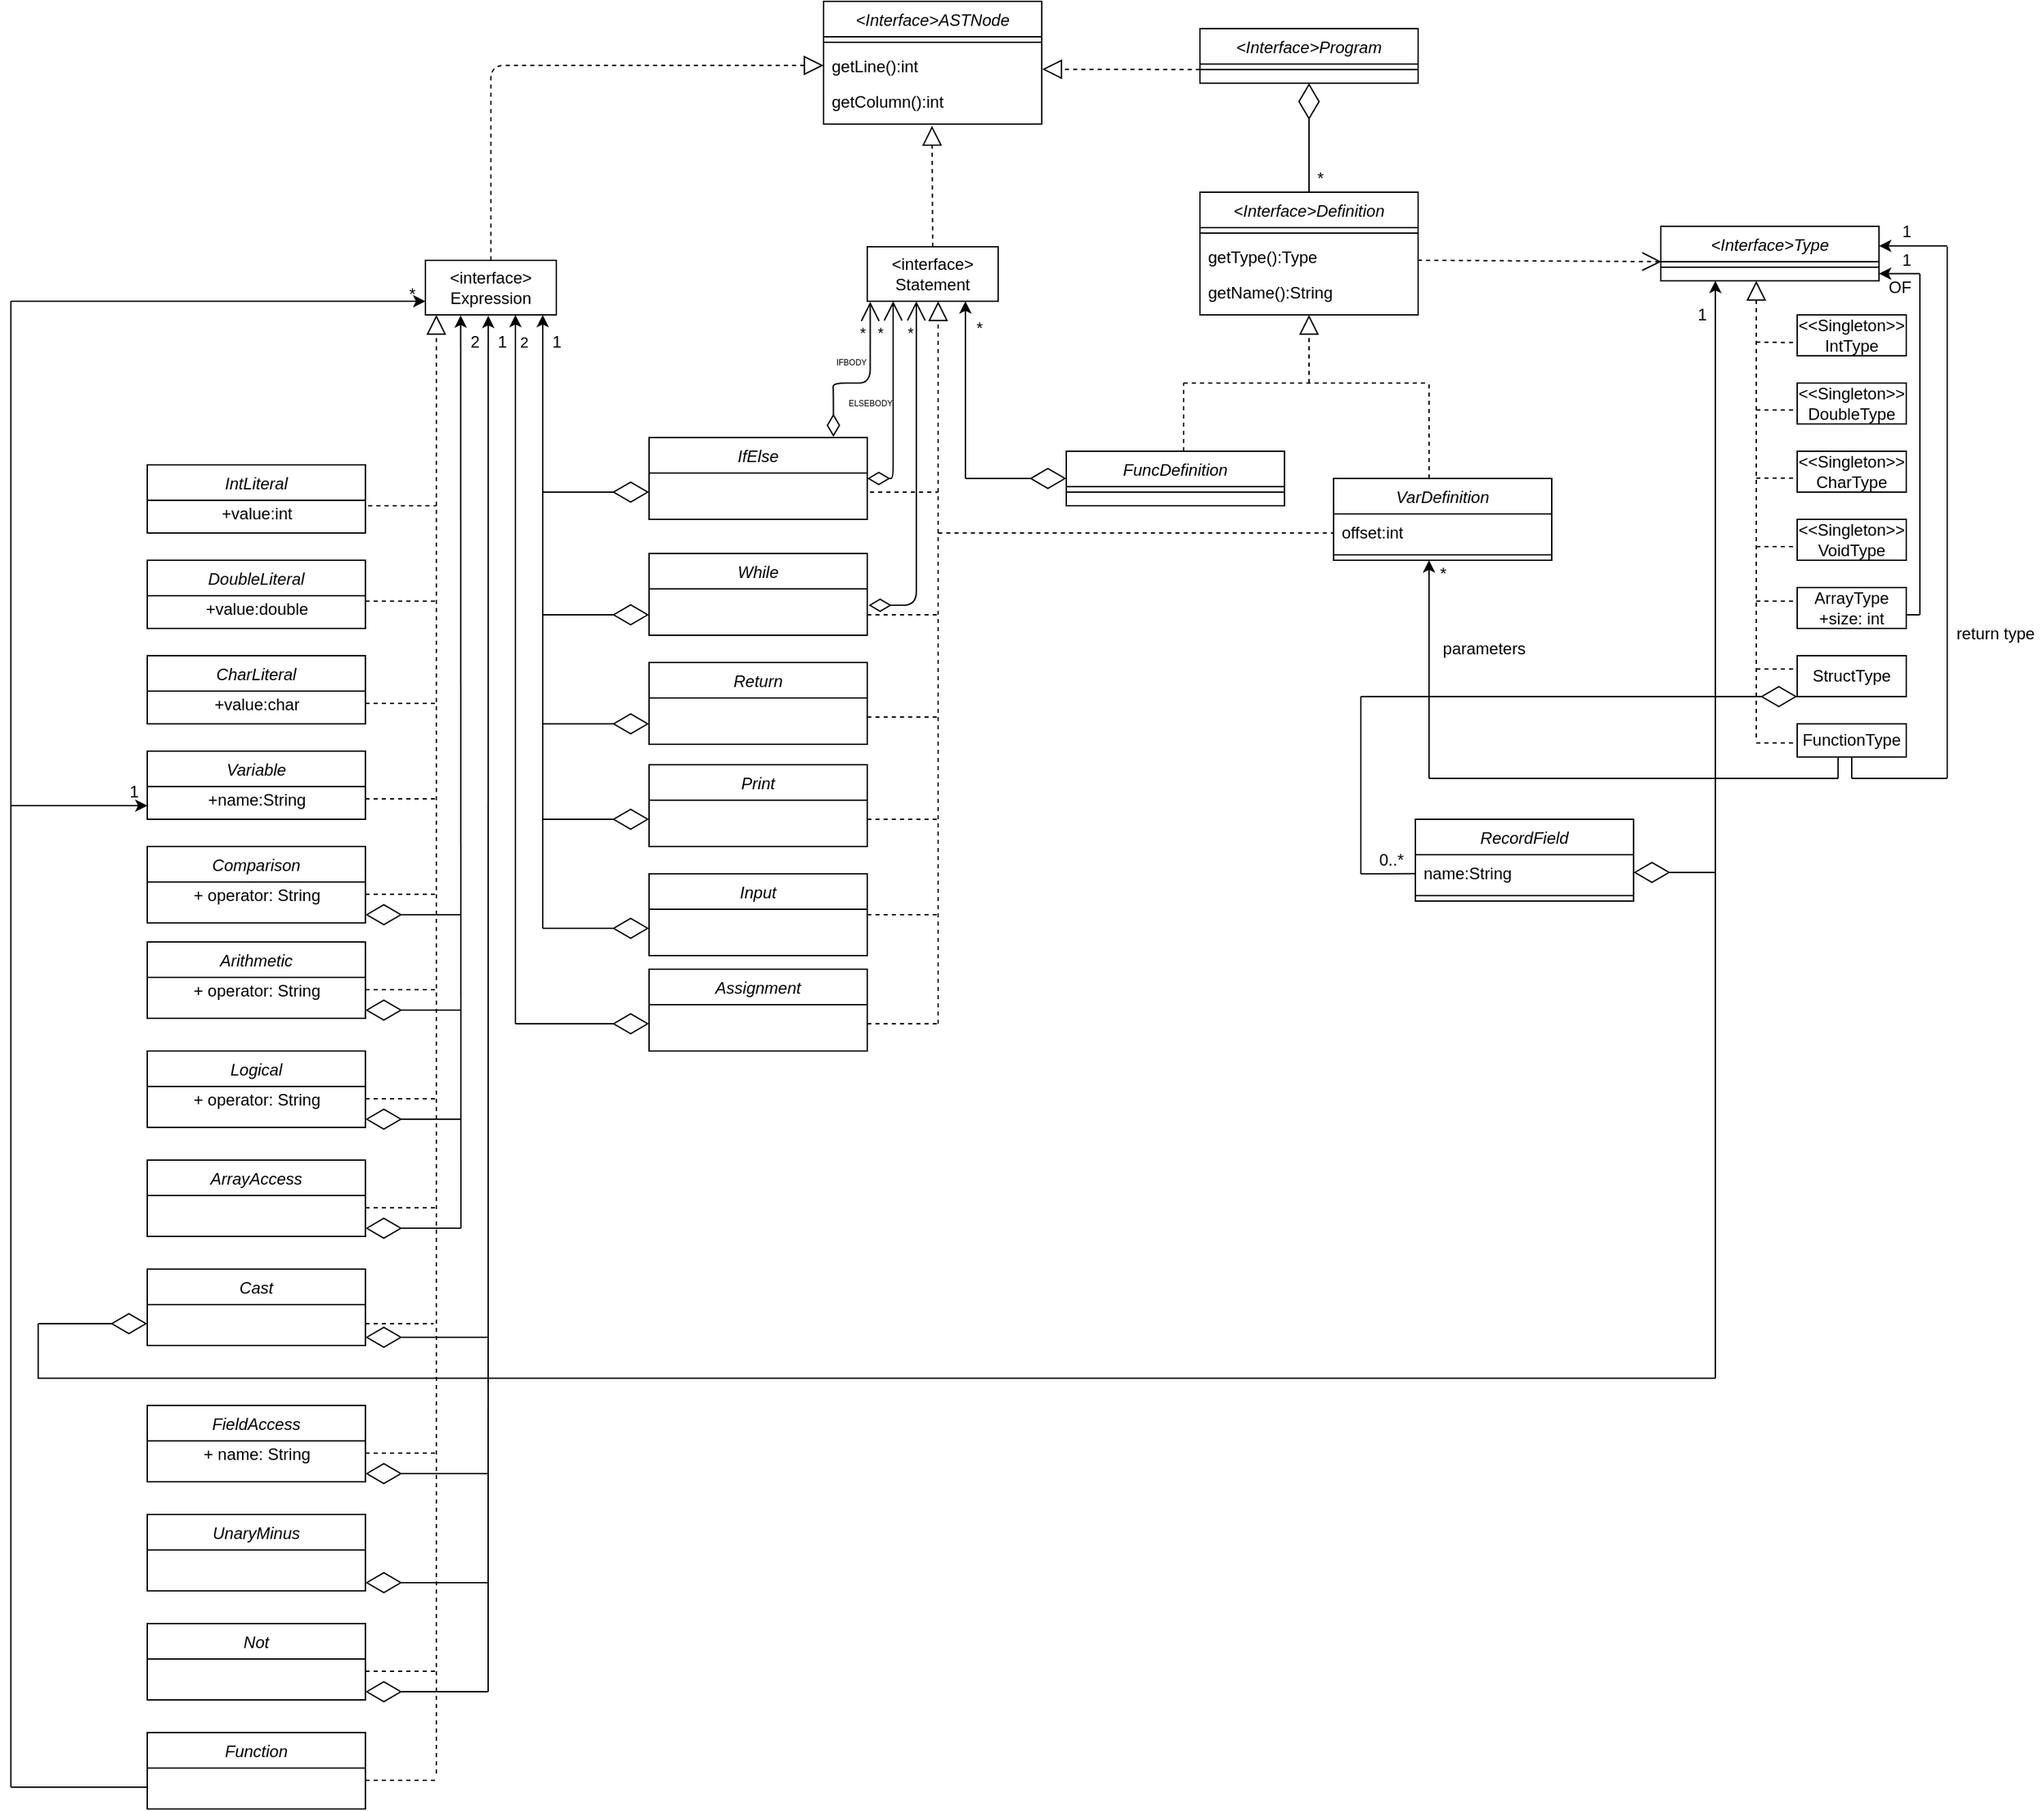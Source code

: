 <mxfile version="14.3.1" type="device"><diagram id="C5RBs43oDa-KdzZeNtuy" name="Page-1"><mxGraphModel dx="1492" dy="318" grid="1" gridSize="10" guides="1" tooltips="1" connect="1" arrows="1" fold="1" page="1" pageScale="1" pageWidth="827" pageHeight="1169" math="0" shadow="0"><root><mxCell id="WIyWlLk6GJQsqaUBKTNV-0"/><mxCell id="WIyWlLk6GJQsqaUBKTNV-1" parent="WIyWlLk6GJQsqaUBKTNV-0"/><mxCell id="QsfcqiE2oOHabmaS_Em0-5" value="" style="endArrow=block;dashed=1;endFill=0;endSize=12;html=1;entryX=1.002;entryY=0.607;entryDx=0;entryDy=0;exitX=0;exitY=0.75;exitDx=0;exitDy=0;entryPerimeter=0;" parent="WIyWlLk6GJQsqaUBKTNV-1" source="QsfcqiE2oOHabmaS_Em0-0" target="zkfFHV4jXpPFQw0GAbJ--1" edge="1"><mxGeometry width="160" relative="1" as="geometry"><mxPoint x="282" y="260" as="sourcePoint"/><mxPoint x="442" y="260" as="targetPoint"/></mxGeometry></mxCell><mxCell id="QsfcqiE2oOHabmaS_Em0-10" value="" style="endArrow=diamondThin;endFill=0;endSize=24;html=1;entryX=0.5;entryY=1;entryDx=0;entryDy=0;exitX=0.5;exitY=0;exitDx=0;exitDy=0;" parent="WIyWlLk6GJQsqaUBKTNV-1" source="QsfcqiE2oOHabmaS_Em0-6" target="QsfcqiE2oOHabmaS_Em0-0" edge="1"><mxGeometry width="160" relative="1" as="geometry"><mxPoint x="382" y="190" as="sourcePoint"/><mxPoint x="542" y="190" as="targetPoint"/></mxGeometry></mxCell><mxCell id="zkfFHV4jXpPFQw0GAbJ--0" value="&lt;Interface&gt;ASTNode" style="swimlane;fontStyle=2;align=center;verticalAlign=top;childLayout=stackLayout;horizontal=1;startSize=26;horizontalStack=0;resizeParent=1;resizeLast=0;collapsible=1;marginBottom=0;rounded=0;shadow=0;strokeWidth=1;" parent="WIyWlLk6GJQsqaUBKTNV-1" vertex="1"><mxGeometry x="196" y="40" width="160" height="90" as="geometry"><mxRectangle x="230" y="140" width="160" height="26" as="alternateBounds"/></mxGeometry></mxCell><mxCell id="zkfFHV4jXpPFQw0GAbJ--4" value="" style="line;html=1;strokeWidth=1;align=left;verticalAlign=middle;spacingTop=-1;spacingLeft=3;spacingRight=3;rotatable=0;labelPosition=right;points=[];portConstraint=eastwest;" parent="zkfFHV4jXpPFQw0GAbJ--0" vertex="1"><mxGeometry y="26" width="160" height="8" as="geometry"/></mxCell><mxCell id="zkfFHV4jXpPFQw0GAbJ--1" value="getLine():int" style="text;align=left;verticalAlign=top;spacingLeft=4;spacingRight=4;overflow=hidden;rotatable=0;points=[[0,0.5],[1,0.5]];portConstraint=eastwest;" parent="zkfFHV4jXpPFQw0GAbJ--0" vertex="1"><mxGeometry y="34" width="160" height="26" as="geometry"/></mxCell><mxCell id="zkfFHV4jXpPFQw0GAbJ--2" value="getColumn():int" style="text;align=left;verticalAlign=top;spacingLeft=4;spacingRight=4;overflow=hidden;rotatable=0;points=[[0,0.5],[1,0.5]];portConstraint=eastwest;rounded=0;shadow=0;html=0;" parent="zkfFHV4jXpPFQw0GAbJ--0" vertex="1"><mxGeometry y="60" width="160" height="26" as="geometry"/></mxCell><mxCell id="QsfcqiE2oOHabmaS_Em0-0" value="&lt;Interface&gt;Program&#10;" style="swimlane;fontStyle=2;align=center;verticalAlign=top;childLayout=stackLayout;horizontal=1;startSize=26;horizontalStack=0;resizeParent=1;resizeLast=0;collapsible=1;marginBottom=0;rounded=0;shadow=0;strokeWidth=1;" parent="WIyWlLk6GJQsqaUBKTNV-1" vertex="1"><mxGeometry x="472" y="60" width="160" height="40" as="geometry"><mxRectangle x="230" y="140" width="160" height="26" as="alternateBounds"/></mxGeometry></mxCell><mxCell id="QsfcqiE2oOHabmaS_Em0-1" value="" style="line;html=1;strokeWidth=1;align=left;verticalAlign=middle;spacingTop=-1;spacingLeft=3;spacingRight=3;rotatable=0;labelPosition=right;points=[];portConstraint=eastwest;" parent="QsfcqiE2oOHabmaS_Em0-0" vertex="1"><mxGeometry y="26" width="160" height="8" as="geometry"/></mxCell><mxCell id="QsfcqiE2oOHabmaS_Em0-6" value="&lt;Interface&gt;Definition&#10;" style="swimlane;fontStyle=2;align=center;verticalAlign=top;childLayout=stackLayout;horizontal=1;startSize=26;horizontalStack=0;resizeParent=1;resizeLast=0;collapsible=1;marginBottom=0;rounded=0;shadow=0;strokeWidth=1;" parent="WIyWlLk6GJQsqaUBKTNV-1" vertex="1"><mxGeometry x="472" y="180" width="160" height="90" as="geometry"><mxRectangle x="230" y="140" width="160" height="26" as="alternateBounds"/></mxGeometry></mxCell><mxCell id="QsfcqiE2oOHabmaS_Em0-7" value="" style="line;html=1;strokeWidth=1;align=left;verticalAlign=middle;spacingTop=-1;spacingLeft=3;spacingRight=3;rotatable=0;labelPosition=right;points=[];portConstraint=eastwest;" parent="QsfcqiE2oOHabmaS_Em0-6" vertex="1"><mxGeometry y="26" width="160" height="8" as="geometry"/></mxCell><mxCell id="QsfcqiE2oOHabmaS_Em0-8" value="getType():Type" style="text;align=left;verticalAlign=top;spacingLeft=4;spacingRight=4;overflow=hidden;rotatable=0;points=[[0,0.5],[1,0.5]];portConstraint=eastwest;" parent="QsfcqiE2oOHabmaS_Em0-6" vertex="1"><mxGeometry y="34" width="160" height="26" as="geometry"/></mxCell><mxCell id="QsfcqiE2oOHabmaS_Em0-9" value="getName():String" style="text;align=left;verticalAlign=top;spacingLeft=4;spacingRight=4;overflow=hidden;rotatable=0;points=[[0,0.5],[1,0.5]];portConstraint=eastwest;rounded=0;shadow=0;html=0;" parent="QsfcqiE2oOHabmaS_Em0-6" vertex="1"><mxGeometry y="60" width="160" height="26" as="geometry"/></mxCell><mxCell id="QsfcqiE2oOHabmaS_Em0-16" value="" style="endArrow=open;endSize=12;dashed=1;html=1;entryX=0.003;entryY=0.649;entryDx=0;entryDy=0;entryPerimeter=0;exitX=0.999;exitY=0.612;exitDx=0;exitDy=0;exitPerimeter=0;" parent="WIyWlLk6GJQsqaUBKTNV-1" source="QsfcqiE2oOHabmaS_Em0-8" target="QsfcqiE2oOHabmaS_Em0-11" edge="1"><mxGeometry x="-0.016" y="40" width="160" relative="1" as="geometry"><mxPoint x="640" y="260" as="sourcePoint"/><mxPoint x="800" y="260" as="targetPoint"/><mxPoint as="offset"/></mxGeometry></mxCell><mxCell id="QsfcqiE2oOHabmaS_Em0-11" value="&lt;Interface&gt;Type" style="swimlane;fontStyle=2;align=center;verticalAlign=top;childLayout=stackLayout;horizontal=1;startSize=26;horizontalStack=0;resizeParent=1;resizeLast=0;collapsible=1;marginBottom=0;rounded=0;shadow=0;strokeWidth=1;" parent="WIyWlLk6GJQsqaUBKTNV-1" vertex="1"><mxGeometry x="810" y="205" width="160" height="40" as="geometry"><mxRectangle x="230" y="140" width="160" height="26" as="alternateBounds"/></mxGeometry></mxCell><mxCell id="QsfcqiE2oOHabmaS_Em0-12" value="" style="line;html=1;strokeWidth=1;align=left;verticalAlign=middle;spacingTop=-1;spacingLeft=3;spacingRight=3;rotatable=0;labelPosition=right;points=[];portConstraint=eastwest;" parent="QsfcqiE2oOHabmaS_Em0-11" vertex="1"><mxGeometry y="26" width="160" height="8" as="geometry"/></mxCell><mxCell id="QsfcqiE2oOHabmaS_Em0-18" value="FuncDefinition&#10;" style="swimlane;fontStyle=2;align=center;verticalAlign=top;childLayout=stackLayout;horizontal=1;startSize=26;horizontalStack=0;resizeParent=1;resizeLast=0;collapsible=1;marginBottom=0;rounded=0;shadow=0;strokeWidth=1;" parent="WIyWlLk6GJQsqaUBKTNV-1" vertex="1"><mxGeometry x="374" y="370" width="160" height="40" as="geometry"><mxRectangle x="230" y="140" width="160" height="26" as="alternateBounds"/></mxGeometry></mxCell><mxCell id="QsfcqiE2oOHabmaS_Em0-19" value="" style="line;html=1;strokeWidth=1;align=left;verticalAlign=middle;spacingTop=-1;spacingLeft=3;spacingRight=3;rotatable=0;labelPosition=right;points=[];portConstraint=eastwest;" parent="QsfcqiE2oOHabmaS_Em0-18" vertex="1"><mxGeometry y="26" width="160" height="8" as="geometry"/></mxCell><mxCell id="QsfcqiE2oOHabmaS_Em0-20" value="VarDefinition&#10;" style="swimlane;fontStyle=2;align=center;verticalAlign=top;childLayout=stackLayout;horizontal=1;startSize=26;horizontalStack=0;resizeParent=1;resizeLast=0;collapsible=1;marginBottom=0;rounded=0;shadow=0;strokeWidth=1;" parent="WIyWlLk6GJQsqaUBKTNV-1" vertex="1"><mxGeometry x="570" y="390" width="160" height="60" as="geometry"><mxRectangle x="230" y="140" width="160" height="26" as="alternateBounds"/></mxGeometry></mxCell><mxCell id="QsfcqiE2oOHabmaS_Em0-23" value="offset:int" style="text;align=left;verticalAlign=top;spacingLeft=4;spacingRight=4;overflow=hidden;rotatable=0;points=[[0,0.5],[1,0.5]];portConstraint=eastwest;" parent="QsfcqiE2oOHabmaS_Em0-20" vertex="1"><mxGeometry y="26" width="160" height="26" as="geometry"/></mxCell><mxCell id="QsfcqiE2oOHabmaS_Em0-21" value="" style="line;html=1;strokeWidth=1;align=left;verticalAlign=middle;spacingTop=-1;spacingLeft=3;spacingRight=3;rotatable=0;labelPosition=right;points=[];portConstraint=eastwest;" parent="QsfcqiE2oOHabmaS_Em0-20" vertex="1"><mxGeometry y="52" width="160" height="8" as="geometry"/></mxCell><mxCell id="QsfcqiE2oOHabmaS_Em0-24" value="" style="endArrow=none;dashed=1;html=1;" parent="WIyWlLk6GJQsqaUBKTNV-1" edge="1"><mxGeometry width="50" height="50" relative="1" as="geometry"><mxPoint x="460" y="320" as="sourcePoint"/><mxPoint x="640" y="320" as="targetPoint"/></mxGeometry></mxCell><mxCell id="QsfcqiE2oOHabmaS_Em0-26" value="" style="endArrow=none;dashed=1;html=1;" parent="WIyWlLk6GJQsqaUBKTNV-1" edge="1"><mxGeometry width="50" height="50" relative="1" as="geometry"><mxPoint x="460" y="370" as="sourcePoint"/><mxPoint x="460" y="320" as="targetPoint"/></mxGeometry></mxCell><mxCell id="QsfcqiE2oOHabmaS_Em0-27" value="" style="endArrow=none;dashed=1;html=1;exitX=0.438;exitY=0;exitDx=0;exitDy=0;exitPerimeter=0;" parent="WIyWlLk6GJQsqaUBKTNV-1" source="QsfcqiE2oOHabmaS_Em0-20" edge="1"><mxGeometry width="50" height="50" relative="1" as="geometry"><mxPoint x="640.0" y="370" as="sourcePoint"/><mxPoint x="640.0" y="320" as="targetPoint"/></mxGeometry></mxCell><mxCell id="QsfcqiE2oOHabmaS_Em0-28" value="" style="endArrow=block;dashed=1;endFill=0;endSize=12;html=1;entryX=0.5;entryY=1;entryDx=0;entryDy=0;" parent="WIyWlLk6GJQsqaUBKTNV-1" target="QsfcqiE2oOHabmaS_Em0-6" edge="1"><mxGeometry width="160" relative="1" as="geometry"><mxPoint x="552" y="320" as="sourcePoint"/><mxPoint x="690" y="310" as="targetPoint"/></mxGeometry></mxCell><mxCell id="upGovMb4PcSoKCXO7WBI-0" value="*&lt;br&gt;" style="text;html=1;align=center;verticalAlign=middle;resizable=0;points=[];autosize=1;" parent="WIyWlLk6GJQsqaUBKTNV-1" vertex="1"><mxGeometry x="550" y="160" width="20" height="20" as="geometry"/></mxCell><mxCell id="upGovMb4PcSoKCXO7WBI-1" value="&amp;lt;&amp;lt;Singleton&amp;gt;&amp;gt;&lt;br&gt;DoubleType" style="rounded=0;whiteSpace=wrap;html=1;" parent="WIyWlLk6GJQsqaUBKTNV-1" vertex="1"><mxGeometry x="910" y="320" width="80" height="30" as="geometry"/></mxCell><mxCell id="upGovMb4PcSoKCXO7WBI-2" value="&amp;lt;&amp;lt;Singleton&amp;gt;&amp;gt;&lt;br&gt;IntType" style="rounded=0;whiteSpace=wrap;html=1;" parent="WIyWlLk6GJQsqaUBKTNV-1" vertex="1"><mxGeometry x="910" y="270" width="80" height="30" as="geometry"/></mxCell><mxCell id="upGovMb4PcSoKCXO7WBI-3" value="&amp;lt;&amp;lt;Singleton&amp;gt;&amp;gt;&lt;br&gt;CharType" style="rounded=0;whiteSpace=wrap;html=1;" parent="WIyWlLk6GJQsqaUBKTNV-1" vertex="1"><mxGeometry x="910" y="370" width="80" height="30" as="geometry"/></mxCell><mxCell id="upGovMb4PcSoKCXO7WBI-4" value="&amp;lt;&amp;lt;Singleton&amp;gt;&amp;gt;&lt;br&gt;VoidType" style="rounded=0;whiteSpace=wrap;html=1;" parent="WIyWlLk6GJQsqaUBKTNV-1" vertex="1"><mxGeometry x="910" y="420" width="80" height="30" as="geometry"/></mxCell><mxCell id="upGovMb4PcSoKCXO7WBI-5" value="ArrayType&lt;br&gt;+size: int" style="rounded=0;whiteSpace=wrap;html=1;" parent="WIyWlLk6GJQsqaUBKTNV-1" vertex="1"><mxGeometry x="910" y="470" width="80" height="30" as="geometry"/></mxCell><mxCell id="upGovMb4PcSoKCXO7WBI-6" value="" style="endArrow=block;dashed=1;endFill=0;endSize=12;html=1;" parent="WIyWlLk6GJQsqaUBKTNV-1" edge="1"><mxGeometry width="160" relative="1" as="geometry"><mxPoint x="880" y="580" as="sourcePoint"/><mxPoint x="880" y="245" as="targetPoint"/></mxGeometry></mxCell><mxCell id="upGovMb4PcSoKCXO7WBI-7" value="" style="endArrow=none;dashed=1;html=1;entryX=-0.004;entryY=0.678;entryDx=0;entryDy=0;entryPerimeter=0;" parent="WIyWlLk6GJQsqaUBKTNV-1" target="upGovMb4PcSoKCXO7WBI-2" edge="1"><mxGeometry width="50" height="50" relative="1" as="geometry"><mxPoint x="880" y="290" as="sourcePoint"/><mxPoint x="810" y="315" as="targetPoint"/></mxGeometry></mxCell><mxCell id="upGovMb4PcSoKCXO7WBI-8" value="" style="endArrow=none;dashed=1;html=1;entryX=0;entryY=0.5;entryDx=0;entryDy=0;" parent="WIyWlLk6GJQsqaUBKTNV-1" edge="1"><mxGeometry width="50" height="50" relative="1" as="geometry"><mxPoint x="880" y="339.71" as="sourcePoint"/><mxPoint x="910" y="339.71" as="targetPoint"/></mxGeometry></mxCell><mxCell id="upGovMb4PcSoKCXO7WBI-9" value="" style="endArrow=none;dashed=1;html=1;entryX=0;entryY=0.5;entryDx=0;entryDy=0;" parent="WIyWlLk6GJQsqaUBKTNV-1" edge="1"><mxGeometry width="50" height="50" relative="1" as="geometry"><mxPoint x="880" y="389.71" as="sourcePoint"/><mxPoint x="910" y="389.71" as="targetPoint"/></mxGeometry></mxCell><mxCell id="upGovMb4PcSoKCXO7WBI-10" value="" style="endArrow=none;dashed=1;html=1;entryX=0;entryY=0.667;entryDx=0;entryDy=0;entryPerimeter=0;" parent="WIyWlLk6GJQsqaUBKTNV-1" target="upGovMb4PcSoKCXO7WBI-4" edge="1"><mxGeometry width="50" height="50" relative="1" as="geometry"><mxPoint x="880" y="440" as="sourcePoint"/><mxPoint x="910" y="429.71" as="targetPoint"/></mxGeometry></mxCell><mxCell id="upGovMb4PcSoKCXO7WBI-11" value="" style="endArrow=none;dashed=1;html=1;entryX=0;entryY=0.5;entryDx=0;entryDy=0;" parent="WIyWlLk6GJQsqaUBKTNV-1" edge="1"><mxGeometry width="50" height="50" relative="1" as="geometry"><mxPoint x="880" y="480.0" as="sourcePoint"/><mxPoint x="910" y="480.0" as="targetPoint"/></mxGeometry></mxCell><mxCell id="upGovMb4PcSoKCXO7WBI-12" value="StructType" style="rounded=0;whiteSpace=wrap;html=1;" parent="WIyWlLk6GJQsqaUBKTNV-1" vertex="1"><mxGeometry x="910" y="520" width="80" height="30" as="geometry"/></mxCell><mxCell id="upGovMb4PcSoKCXO7WBI-13" value="" style="endArrow=none;dashed=1;html=1;entryX=0;entryY=0.5;entryDx=0;entryDy=0;" parent="WIyWlLk6GJQsqaUBKTNV-1" edge="1"><mxGeometry width="50" height="50" relative="1" as="geometry"><mxPoint x="880" y="529.71" as="sourcePoint"/><mxPoint x="910" y="529.71" as="targetPoint"/></mxGeometry></mxCell><mxCell id="upGovMb4PcSoKCXO7WBI-15" value="FunctionType" style="rounded=0;whiteSpace=wrap;html=1;" parent="WIyWlLk6GJQsqaUBKTNV-1" vertex="1"><mxGeometry x="910" y="570" width="80" height="24.31" as="geometry"/></mxCell><mxCell id="upGovMb4PcSoKCXO7WBI-16" value="" style="endArrow=none;dashed=1;html=1;entryX=0;entryY=0.5;entryDx=0;entryDy=0;" parent="WIyWlLk6GJQsqaUBKTNV-1" edge="1"><mxGeometry width="50" height="50" relative="1" as="geometry"><mxPoint x="880" y="584.02" as="sourcePoint"/><mxPoint x="910" y="584.02" as="targetPoint"/></mxGeometry></mxCell><mxCell id="upGovMb4PcSoKCXO7WBI-17" value="" style="endArrow=classic;html=1;" parent="WIyWlLk6GJQsqaUBKTNV-1" edge="1"><mxGeometry width="50" height="50" relative="1" as="geometry"><mxPoint x="640" y="610" as="sourcePoint"/><mxPoint x="640" y="450" as="targetPoint"/></mxGeometry></mxCell><mxCell id="upGovMb4PcSoKCXO7WBI-19" value="" style="endArrow=none;html=1;" parent="WIyWlLk6GJQsqaUBKTNV-1" edge="1"><mxGeometry width="50" height="50" relative="1" as="geometry"><mxPoint x="640" y="610" as="sourcePoint"/><mxPoint x="940" y="610" as="targetPoint"/></mxGeometry></mxCell><mxCell id="upGovMb4PcSoKCXO7WBI-20" value="" style="endArrow=none;html=1;" parent="WIyWlLk6GJQsqaUBKTNV-1" edge="1"><mxGeometry width="50" height="50" relative="1" as="geometry"><mxPoint x="940" y="610" as="sourcePoint"/><mxPoint x="940" y="594.31" as="targetPoint"/></mxGeometry></mxCell><mxCell id="upGovMb4PcSoKCXO7WBI-21" value="parameters" style="text;html=1;align=center;verticalAlign=middle;resizable=0;points=[];autosize=1;" parent="WIyWlLk6GJQsqaUBKTNV-1" vertex="1"><mxGeometry x="640" y="505" width="80" height="20" as="geometry"/></mxCell><mxCell id="upGovMb4PcSoKCXO7WBI-22" value="" style="endArrow=classic;html=1;" parent="WIyWlLk6GJQsqaUBKTNV-1" edge="1"><mxGeometry width="50" height="50" relative="1" as="geometry"><mxPoint x="1020" y="219.43" as="sourcePoint"/><mxPoint x="970" y="219.43" as="targetPoint"/></mxGeometry></mxCell><mxCell id="upGovMb4PcSoKCXO7WBI-23" value="" style="endArrow=none;html=1;" parent="WIyWlLk6GJQsqaUBKTNV-1" edge="1"><mxGeometry width="50" height="50" relative="1" as="geometry"><mxPoint x="1020" y="610" as="sourcePoint"/><mxPoint x="1020" y="220" as="targetPoint"/></mxGeometry></mxCell><mxCell id="upGovMb4PcSoKCXO7WBI-24" value="" style="endArrow=none;html=1;" parent="WIyWlLk6GJQsqaUBKTNV-1" edge="1"><mxGeometry width="50" height="50" relative="1" as="geometry"><mxPoint x="950" y="610" as="sourcePoint"/><mxPoint x="1020" y="610" as="targetPoint"/></mxGeometry></mxCell><mxCell id="upGovMb4PcSoKCXO7WBI-25" value="" style="endArrow=none;html=1;" parent="WIyWlLk6GJQsqaUBKTNV-1" edge="1"><mxGeometry width="50" height="50" relative="1" as="geometry"><mxPoint x="950" y="610" as="sourcePoint"/><mxPoint x="950" y="594.31" as="targetPoint"/></mxGeometry></mxCell><mxCell id="upGovMb4PcSoKCXO7WBI-26" value="return type" style="text;html=1;align=center;verticalAlign=middle;resizable=0;points=[];autosize=1;" parent="WIyWlLk6GJQsqaUBKTNV-1" vertex="1"><mxGeometry x="1020" y="494.31" width="70" height="20" as="geometry"/></mxCell><mxCell id="upGovMb4PcSoKCXO7WBI-27" value="*" style="text;html=1;align=center;verticalAlign=middle;resizable=0;points=[];autosize=1;" parent="WIyWlLk6GJQsqaUBKTNV-1" vertex="1"><mxGeometry x="640" y="450" width="20" height="20" as="geometry"/></mxCell><mxCell id="upGovMb4PcSoKCXO7WBI-28" value="1" style="text;html=1;align=center;verticalAlign=middle;resizable=0;points=[];autosize=1;" parent="WIyWlLk6GJQsqaUBKTNV-1" vertex="1"><mxGeometry x="980" y="199.43" width="20" height="20" as="geometry"/></mxCell><mxCell id="upGovMb4PcSoKCXO7WBI-29" value="&amp;lt;interface&amp;gt;&lt;br&gt;Statement" style="rounded=0;whiteSpace=wrap;html=1;" parent="WIyWlLk6GJQsqaUBKTNV-1" vertex="1"><mxGeometry x="228" y="220" width="96" height="40" as="geometry"/></mxCell><mxCell id="upGovMb4PcSoKCXO7WBI-30" value="" style="endArrow=block;dashed=1;endFill=0;endSize=12;html=1;entryX=0.497;entryY=1.204;entryDx=0;entryDy=0;exitX=0.5;exitY=0;exitDx=0;exitDy=0;entryPerimeter=0;" parent="WIyWlLk6GJQsqaUBKTNV-1" source="upGovMb4PcSoKCXO7WBI-29" target="zkfFHV4jXpPFQw0GAbJ--2" edge="1"><mxGeometry width="160" relative="1" as="geometry"><mxPoint x="482" y="100" as="sourcePoint"/><mxPoint x="366.32" y="99.782" as="targetPoint"/></mxGeometry></mxCell><mxCell id="upGovMb4PcSoKCXO7WBI-31" value="" style="endArrow=diamondThin;endFill=0;endSize=24;html=1;entryX=0;entryY=0.5;entryDx=0;entryDy=0;" parent="WIyWlLk6GJQsqaUBKTNV-1" target="QsfcqiE2oOHabmaS_Em0-18" edge="1"><mxGeometry width="160" relative="1" as="geometry"><mxPoint x="300" y="390" as="sourcePoint"/><mxPoint x="562" y="110" as="targetPoint"/></mxGeometry></mxCell><mxCell id="upGovMb4PcSoKCXO7WBI-33" value="" style="endArrow=none;html=1;" parent="WIyWlLk6GJQsqaUBKTNV-1" edge="1"><mxGeometry width="50" height="50" relative="1" as="geometry"><mxPoint x="300" y="260" as="sourcePoint"/><mxPoint x="300" y="390" as="targetPoint"/></mxGeometry></mxCell><mxCell id="upGovMb4PcSoKCXO7WBI-34" value="" style="endArrow=block;dashed=1;endFill=0;endSize=12;html=1;entryX=0.5;entryY=1;entryDx=0;entryDy=0;" parent="WIyWlLk6GJQsqaUBKTNV-1" edge="1"><mxGeometry width="160" relative="1" as="geometry"><mxPoint x="280" y="790" as="sourcePoint"/><mxPoint x="280" y="260" as="targetPoint"/></mxGeometry></mxCell><mxCell id="upGovMb4PcSoKCXO7WBI-41" value="IfElse" style="swimlane;fontStyle=2;align=center;verticalAlign=top;childLayout=stackLayout;horizontal=1;startSize=26;horizontalStack=0;resizeParent=1;resizeLast=0;collapsible=1;marginBottom=0;rounded=0;shadow=0;strokeWidth=1;" parent="WIyWlLk6GJQsqaUBKTNV-1" vertex="1"><mxGeometry x="68" y="360" width="160" height="60" as="geometry"><mxRectangle x="230" y="140" width="160" height="26" as="alternateBounds"/></mxGeometry></mxCell><mxCell id="upGovMb4PcSoKCXO7WBI-46" value="While" style="swimlane;fontStyle=2;align=center;verticalAlign=top;childLayout=stackLayout;horizontal=1;startSize=26;horizontalStack=0;resizeParent=1;resizeLast=0;collapsible=1;marginBottom=0;rounded=0;shadow=0;strokeWidth=1;" parent="WIyWlLk6GJQsqaUBKTNV-1" vertex="1"><mxGeometry x="68" y="445" width="160" height="60" as="geometry"><mxRectangle x="230" y="140" width="160" height="26" as="alternateBounds"/></mxGeometry></mxCell><mxCell id="upGovMb4PcSoKCXO7WBI-50" value="" style="endArrow=none;dashed=1;html=1;" parent="WIyWlLk6GJQsqaUBKTNV-1" edge="1"><mxGeometry width="50" height="50" relative="1" as="geometry"><mxPoint x="230" y="400.0" as="sourcePoint"/><mxPoint x="280" y="400" as="targetPoint"/></mxGeometry></mxCell><mxCell id="upGovMb4PcSoKCXO7WBI-51" value="" style="endArrow=none;dashed=1;html=1;" parent="WIyWlLk6GJQsqaUBKTNV-1" edge="1"><mxGeometry width="50" height="50" relative="1" as="geometry"><mxPoint x="228" y="490" as="sourcePoint"/><mxPoint x="280" y="490" as="targetPoint"/></mxGeometry></mxCell><mxCell id="upGovMb4PcSoKCXO7WBI-52" value="Return" style="swimlane;fontStyle=2;align=center;verticalAlign=top;childLayout=stackLayout;horizontal=1;startSize=26;horizontalStack=0;resizeParent=1;resizeLast=0;collapsible=1;marginBottom=0;rounded=0;shadow=0;strokeWidth=1;" parent="WIyWlLk6GJQsqaUBKTNV-1" vertex="1"><mxGeometry x="68" y="525" width="160" height="60" as="geometry"><mxRectangle x="230" y="140" width="160" height="26" as="alternateBounds"/></mxGeometry></mxCell><mxCell id="upGovMb4PcSoKCXO7WBI-55" value="" style="endArrow=none;dashed=1;html=1;" parent="WIyWlLk6GJQsqaUBKTNV-1" edge="1"><mxGeometry width="50" height="50" relative="1" as="geometry"><mxPoint x="228" y="565" as="sourcePoint"/><mxPoint x="280" y="565" as="targetPoint"/></mxGeometry></mxCell><mxCell id="upGovMb4PcSoKCXO7WBI-57" value="Print" style="swimlane;fontStyle=2;align=center;verticalAlign=top;childLayout=stackLayout;horizontal=1;startSize=26;horizontalStack=0;resizeParent=1;resizeLast=0;collapsible=1;marginBottom=0;rounded=0;shadow=0;strokeWidth=1;" parent="WIyWlLk6GJQsqaUBKTNV-1" vertex="1"><mxGeometry x="68" y="600" width="160" height="60" as="geometry"><mxRectangle x="230" y="140" width="160" height="26" as="alternateBounds"/></mxGeometry></mxCell><mxCell id="upGovMb4PcSoKCXO7WBI-58" value="" style="endArrow=none;dashed=1;html=1;" parent="WIyWlLk6GJQsqaUBKTNV-1" edge="1"><mxGeometry width="50" height="50" relative="1" as="geometry"><mxPoint x="228" y="640" as="sourcePoint"/><mxPoint x="280" y="640" as="targetPoint"/></mxGeometry></mxCell><mxCell id="upGovMb4PcSoKCXO7WBI-59" value="Assignment" style="swimlane;fontStyle=2;align=center;verticalAlign=top;childLayout=stackLayout;horizontal=1;startSize=26;horizontalStack=0;resizeParent=1;resizeLast=0;collapsible=1;marginBottom=0;rounded=0;shadow=0;strokeWidth=1;" parent="WIyWlLk6GJQsqaUBKTNV-1" vertex="1"><mxGeometry x="68" y="750" width="160" height="60" as="geometry"><mxRectangle x="230" y="140" width="160" height="26" as="alternateBounds"/></mxGeometry></mxCell><mxCell id="upGovMb4PcSoKCXO7WBI-60" value="" style="endArrow=none;dashed=1;html=1;" parent="WIyWlLk6GJQsqaUBKTNV-1" edge="1"><mxGeometry width="50" height="50" relative="1" as="geometry"><mxPoint x="228" y="710" as="sourcePoint"/><mxPoint x="280" y="710" as="targetPoint"/></mxGeometry></mxCell><mxCell id="upGovMb4PcSoKCXO7WBI-63" value="" style="endArrow=open;html=1;endSize=12;startArrow=diamondThin;startSize=14;startFill=0;edgeStyle=orthogonalEdgeStyle;exitX=0.845;exitY=-0.009;exitDx=0;exitDy=0;entryX=0.023;entryY=1.009;entryDx=0;entryDy=0;entryPerimeter=0;exitPerimeter=0;" parent="WIyWlLk6GJQsqaUBKTNV-1" source="upGovMb4PcSoKCXO7WBI-41" target="upGovMb4PcSoKCXO7WBI-29" edge="1"><mxGeometry relative="1" as="geometry"><mxPoint x="230" y="330" as="sourcePoint"/><mxPoint x="230" y="262" as="targetPoint"/><Array as="points"><mxPoint x="203" y="330"/><mxPoint x="203" y="320"/><mxPoint x="230" y="320"/></Array></mxGeometry></mxCell><mxCell id="upGovMb4PcSoKCXO7WBI-65" value="*" style="edgeLabel;resizable=0;html=1;align=right;verticalAlign=top;" parent="upGovMb4PcSoKCXO7WBI-63" connectable="0" vertex="1"><mxGeometry x="1" relative="1" as="geometry"><mxPoint x="-2.21" y="9.71" as="offset"/></mxGeometry></mxCell><mxCell id="upGovMb4PcSoKCXO7WBI-66" value="" style="endArrow=open;html=1;endSize=12;startArrow=diamondThin;startSize=14;startFill=0;edgeStyle=orthogonalEdgeStyle;exitX=1;exitY=0.5;exitDx=0;exitDy=0;" parent="WIyWlLk6GJQsqaUBKTNV-1" source="upGovMb4PcSoKCXO7WBI-41" target="upGovMb4PcSoKCXO7WBI-29" edge="1"><mxGeometry relative="1" as="geometry"><mxPoint x="170" y="340" as="sourcePoint"/><mxPoint x="247" y="261" as="targetPoint"/><Array as="points"><mxPoint x="247" y="390"/></Array></mxGeometry></mxCell><mxCell id="upGovMb4PcSoKCXO7WBI-70" value="" style="endArrow=open;html=1;endSize=12;startArrow=diamondThin;startSize=14;startFill=0;edgeStyle=orthogonalEdgeStyle;exitX=1.006;exitY=0.85;exitDx=0;exitDy=0;exitPerimeter=0;" parent="WIyWlLk6GJQsqaUBKTNV-1" edge="1"><mxGeometry relative="1" as="geometry"><mxPoint x="228.96" y="483" as="sourcePoint"/><mxPoint x="264" y="260" as="targetPoint"/><Array as="points"><mxPoint x="264" y="483"/></Array></mxGeometry></mxCell><mxCell id="upGovMb4PcSoKCXO7WBI-72" value="*" style="edgeLabel;resizable=0;html=1;align=right;verticalAlign=top;" parent="upGovMb4PcSoKCXO7WBI-70" connectable="0" vertex="1"><mxGeometry x="1" relative="1" as="geometry"><mxPoint x="-2" y="10.1" as="offset"/></mxGeometry></mxCell><mxCell id="upGovMb4PcSoKCXO7WBI-73" value="Input" style="swimlane;fontStyle=2;align=center;verticalAlign=top;childLayout=stackLayout;horizontal=1;startSize=26;horizontalStack=0;resizeParent=1;resizeLast=0;collapsible=1;marginBottom=0;rounded=0;shadow=0;strokeWidth=1;" parent="WIyWlLk6GJQsqaUBKTNV-1" vertex="1"><mxGeometry x="68" y="680" width="160" height="60" as="geometry"><mxRectangle x="230" y="140" width="160" height="26" as="alternateBounds"/></mxGeometry></mxCell><mxCell id="upGovMb4PcSoKCXO7WBI-74" value="" style="endArrow=none;dashed=1;html=1;" parent="WIyWlLk6GJQsqaUBKTNV-1" edge="1"><mxGeometry width="50" height="50" relative="1" as="geometry"><mxPoint x="228" y="790" as="sourcePoint"/><mxPoint x="280" y="790" as="targetPoint"/></mxGeometry></mxCell><mxCell id="upGovMb4PcSoKCXO7WBI-75" value="&amp;lt;interface&amp;gt;&lt;br&gt;Expression" style="rounded=0;whiteSpace=wrap;html=1;" parent="WIyWlLk6GJQsqaUBKTNV-1" vertex="1"><mxGeometry x="-96" y="230" width="96" height="40" as="geometry"/></mxCell><mxCell id="upGovMb4PcSoKCXO7WBI-79" value="" style="endArrow=block;dashed=1;endFill=0;endSize=12;html=1;entryX=0.5;entryY=1;entryDx=0;entryDy=0;" parent="WIyWlLk6GJQsqaUBKTNV-1" edge="1"><mxGeometry width="160" relative="1" as="geometry"><mxPoint x="-88" y="1340" as="sourcePoint"/><mxPoint x="-88" y="270" as="targetPoint"/></mxGeometry></mxCell><mxCell id="upGovMb4PcSoKCXO7WBI-80" value="" style="endArrow=none;dashed=1;html=1;" parent="WIyWlLk6GJQsqaUBKTNV-1" edge="1"><mxGeometry width="50" height="50" relative="1" as="geometry"><mxPoint x="-138" y="410" as="sourcePoint"/><mxPoint x="-88" y="410" as="targetPoint"/></mxGeometry></mxCell><mxCell id="upGovMb4PcSoKCXO7WBI-81" value="" style="endArrow=none;dashed=1;html=1;" parent="WIyWlLk6GJQsqaUBKTNV-1" edge="1"><mxGeometry width="50" height="50" relative="1" as="geometry"><mxPoint x="-140" y="480" as="sourcePoint"/><mxPoint x="-88" y="480" as="targetPoint"/></mxGeometry></mxCell><mxCell id="upGovMb4PcSoKCXO7WBI-82" value="" style="endArrow=none;dashed=1;html=1;" parent="WIyWlLk6GJQsqaUBKTNV-1" edge="1"><mxGeometry width="50" height="50" relative="1" as="geometry"><mxPoint x="-140" y="555" as="sourcePoint"/><mxPoint x="-88" y="555" as="targetPoint"/></mxGeometry></mxCell><mxCell id="upGovMb4PcSoKCXO7WBI-85" value="" style="endArrow=diamondThin;endFill=0;endSize=24;html=1;entryX=0;entryY=0.5;entryDx=0;entryDy=0;" parent="WIyWlLk6GJQsqaUBKTNV-1" edge="1"><mxGeometry width="160" relative="1" as="geometry"><mxPoint x="-10" y="400" as="sourcePoint"/><mxPoint x="68" y="400" as="targetPoint"/></mxGeometry></mxCell><mxCell id="upGovMb4PcSoKCXO7WBI-86" value="" style="endArrow=diamondThin;endFill=0;endSize=24;html=1;entryX=0;entryY=0.5;entryDx=0;entryDy=0;" parent="WIyWlLk6GJQsqaUBKTNV-1" edge="1"><mxGeometry width="160" relative="1" as="geometry"><mxPoint x="-10" y="490" as="sourcePoint"/><mxPoint x="68" y="490" as="targetPoint"/></mxGeometry></mxCell><mxCell id="upGovMb4PcSoKCXO7WBI-87" value="" style="endArrow=classic;html=1;" parent="WIyWlLk6GJQsqaUBKTNV-1" edge="1"><mxGeometry width="50" height="50" relative="1" as="geometry"><mxPoint x="-10" y="720" as="sourcePoint"/><mxPoint x="-10" y="270" as="targetPoint"/></mxGeometry></mxCell><mxCell id="upGovMb4PcSoKCXO7WBI-88" value="1" style="text;html=1;align=center;verticalAlign=middle;resizable=0;points=[];autosize=1;" parent="WIyWlLk6GJQsqaUBKTNV-1" vertex="1"><mxGeometry x="-10" y="280" width="20" height="20" as="geometry"/></mxCell><mxCell id="upGovMb4PcSoKCXO7WBI-89" value="IntLiteral" style="swimlane;fontStyle=2;align=center;verticalAlign=top;childLayout=stackLayout;horizontal=1;startSize=26;horizontalStack=0;resizeParent=1;resizeLast=0;collapsible=1;marginBottom=0;rounded=0;shadow=0;strokeWidth=1;" parent="WIyWlLk6GJQsqaUBKTNV-1" vertex="1"><mxGeometry x="-300" y="380" width="160" height="50" as="geometry"><mxRectangle x="230" y="140" width="160" height="26" as="alternateBounds"/></mxGeometry></mxCell><mxCell id="upGovMb4PcSoKCXO7WBI-90" value="+value:int" style="text;html=1;align=center;verticalAlign=middle;resizable=0;points=[];autosize=1;" parent="upGovMb4PcSoKCXO7WBI-89" vertex="1"><mxGeometry y="26" width="160" height="20" as="geometry"/></mxCell><mxCell id="upGovMb4PcSoKCXO7WBI-91" value="DoubleLiteral" style="swimlane;fontStyle=2;align=center;verticalAlign=top;childLayout=stackLayout;horizontal=1;startSize=26;horizontalStack=0;resizeParent=1;resizeLast=0;collapsible=1;marginBottom=0;rounded=0;shadow=0;strokeWidth=1;" parent="WIyWlLk6GJQsqaUBKTNV-1" vertex="1"><mxGeometry x="-300" y="450" width="160" height="50" as="geometry"><mxRectangle x="230" y="140" width="160" height="26" as="alternateBounds"/></mxGeometry></mxCell><mxCell id="upGovMb4PcSoKCXO7WBI-92" value="+value:double" style="text;html=1;align=center;verticalAlign=middle;resizable=0;points=[];autosize=1;" parent="upGovMb4PcSoKCXO7WBI-91" vertex="1"><mxGeometry y="26" width="160" height="20" as="geometry"/></mxCell><mxCell id="upGovMb4PcSoKCXO7WBI-93" value="CharLiteral" style="swimlane;fontStyle=2;align=center;verticalAlign=top;childLayout=stackLayout;horizontal=1;startSize=26;horizontalStack=0;resizeParent=1;resizeLast=0;collapsible=1;marginBottom=0;rounded=0;shadow=0;strokeWidth=1;" parent="WIyWlLk6GJQsqaUBKTNV-1" vertex="1"><mxGeometry x="-300" y="520" width="160" height="50" as="geometry"><mxRectangle x="230" y="140" width="160" height="26" as="alternateBounds"/></mxGeometry></mxCell><mxCell id="upGovMb4PcSoKCXO7WBI-94" value="+value:char" style="text;html=1;align=center;verticalAlign=middle;resizable=0;points=[];autosize=1;" parent="upGovMb4PcSoKCXO7WBI-93" vertex="1"><mxGeometry y="26" width="160" height="20" as="geometry"/></mxCell><mxCell id="upGovMb4PcSoKCXO7WBI-95" value="" style="endArrow=diamondThin;endFill=0;endSize=24;html=1;entryX=0;entryY=0.5;entryDx=0;entryDy=0;" parent="WIyWlLk6GJQsqaUBKTNV-1" edge="1"><mxGeometry width="160" relative="1" as="geometry"><mxPoint x="-10" y="570" as="sourcePoint"/><mxPoint x="68" y="570" as="targetPoint"/></mxGeometry></mxCell><mxCell id="upGovMb4PcSoKCXO7WBI-96" value="" style="endArrow=diamondThin;endFill=0;endSize=24;html=1;entryX=0;entryY=0.5;entryDx=0;entryDy=0;" parent="WIyWlLk6GJQsqaUBKTNV-1" edge="1"><mxGeometry width="160" relative="1" as="geometry"><mxPoint x="-10" y="640" as="sourcePoint"/><mxPoint x="68" y="640" as="targetPoint"/></mxGeometry></mxCell><mxCell id="upGovMb4PcSoKCXO7WBI-97" value="" style="endArrow=diamondThin;endFill=0;endSize=24;html=1;entryX=0;entryY=0.5;entryDx=0;entryDy=0;" parent="WIyWlLk6GJQsqaUBKTNV-1" edge="1"><mxGeometry width="160" relative="1" as="geometry"><mxPoint x="-10" y="720" as="sourcePoint"/><mxPoint x="68" y="720" as="targetPoint"/></mxGeometry></mxCell><mxCell id="upGovMb4PcSoKCXO7WBI-98" value="" style="endArrow=classic;html=1;" parent="WIyWlLk6GJQsqaUBKTNV-1" edge="1"><mxGeometry width="50" height="50" relative="1" as="geometry"><mxPoint x="-30" y="790" as="sourcePoint"/><mxPoint x="-30" y="270" as="targetPoint"/></mxGeometry></mxCell><mxCell id="upGovMb4PcSoKCXO7WBI-100" value="2" style="edgeLabel;html=1;align=center;verticalAlign=middle;resizable=0;points=[];" parent="upGovMb4PcSoKCXO7WBI-98" vertex="1" connectable="0"><mxGeometry x="0.955" y="-6" relative="1" as="geometry"><mxPoint y="8.28" as="offset"/></mxGeometry></mxCell><mxCell id="upGovMb4PcSoKCXO7WBI-99" value="" style="endArrow=diamondThin;endFill=0;endSize=24;html=1;" parent="WIyWlLk6GJQsqaUBKTNV-1" edge="1"><mxGeometry width="160" relative="1" as="geometry"><mxPoint x="-30" y="790" as="sourcePoint"/><mxPoint x="68" y="790" as="targetPoint"/></mxGeometry></mxCell><mxCell id="upGovMb4PcSoKCXO7WBI-101" value="" style="endArrow=none;dashed=1;html=1;" parent="WIyWlLk6GJQsqaUBKTNV-1" edge="1"><mxGeometry width="50" height="50" relative="1" as="geometry"><mxPoint x="-140" y="695" as="sourcePoint"/><mxPoint x="-88" y="695" as="targetPoint"/></mxGeometry></mxCell><mxCell id="upGovMb4PcSoKCXO7WBI-102" value="Comparison" style="swimlane;fontStyle=2;align=center;verticalAlign=top;childLayout=stackLayout;horizontal=1;startSize=26;horizontalStack=0;resizeParent=1;resizeLast=0;collapsible=1;marginBottom=0;rounded=0;shadow=0;strokeWidth=1;" parent="WIyWlLk6GJQsqaUBKTNV-1" vertex="1"><mxGeometry x="-300" y="660" width="160" height="56" as="geometry"><mxRectangle x="230" y="140" width="160" height="26" as="alternateBounds"/></mxGeometry></mxCell><mxCell id="upGovMb4PcSoKCXO7WBI-122" value="+ operator: String" style="text;html=1;align=center;verticalAlign=middle;resizable=0;points=[];autosize=1;" parent="upGovMb4PcSoKCXO7WBI-102" vertex="1"><mxGeometry y="26" width="160" height="20" as="geometry"/></mxCell><mxCell id="upGovMb4PcSoKCXO7WBI-104" value="" style="endArrow=none;dashed=1;html=1;" parent="WIyWlLk6GJQsqaUBKTNV-1" edge="1"><mxGeometry width="50" height="50" relative="1" as="geometry"><mxPoint x="-140.0" y="1265" as="sourcePoint"/><mxPoint x="-88" y="1265" as="targetPoint"/></mxGeometry></mxCell><mxCell id="upGovMb4PcSoKCXO7WBI-105" value="Not" style="swimlane;fontStyle=2;align=center;verticalAlign=top;childLayout=stackLayout;horizontal=1;startSize=26;horizontalStack=0;resizeParent=1;resizeLast=0;collapsible=1;marginBottom=0;rounded=0;shadow=0;strokeWidth=1;" parent="WIyWlLk6GJQsqaUBKTNV-1" vertex="1"><mxGeometry x="-300" y="1230" width="160" height="56" as="geometry"><mxRectangle x="230" y="140" width="160" height="26" as="alternateBounds"/></mxGeometry></mxCell><mxCell id="upGovMb4PcSoKCXO7WBI-107" value="" style="endArrow=none;dashed=1;html=1;" parent="WIyWlLk6GJQsqaUBKTNV-1" edge="1"><mxGeometry width="50" height="50" relative="1" as="geometry"><mxPoint x="-140.0" y="765" as="sourcePoint"/><mxPoint x="-88" y="765" as="targetPoint"/></mxGeometry></mxCell><mxCell id="upGovMb4PcSoKCXO7WBI-108" value="Arithmetic" style="swimlane;fontStyle=2;align=center;verticalAlign=top;childLayout=stackLayout;horizontal=1;startSize=26;horizontalStack=0;resizeParent=1;resizeLast=0;collapsible=1;marginBottom=0;rounded=0;shadow=0;strokeWidth=1;" parent="WIyWlLk6GJQsqaUBKTNV-1" vertex="1"><mxGeometry x="-300" y="730" width="160" height="56" as="geometry"><mxRectangle x="230" y="140" width="160" height="26" as="alternateBounds"/></mxGeometry></mxCell><mxCell id="upGovMb4PcSoKCXO7WBI-109" value="+ operator: String" style="text;html=1;align=center;verticalAlign=middle;resizable=0;points=[];autosize=1;" parent="upGovMb4PcSoKCXO7WBI-108" vertex="1"><mxGeometry y="26" width="160" height="20" as="geometry"/></mxCell><mxCell id="upGovMb4PcSoKCXO7WBI-111" value="" style="endArrow=classic;html=1;entryX=0.48;entryY=1.016;entryDx=0;entryDy=0;entryPerimeter=0;" parent="WIyWlLk6GJQsqaUBKTNV-1" target="upGovMb4PcSoKCXO7WBI-75" edge="1"><mxGeometry width="50" height="50" relative="1" as="geometry"><mxPoint x="-50" y="1280" as="sourcePoint"/><mxPoint x="-360" y="250" as="targetPoint"/></mxGeometry></mxCell><mxCell id="upGovMb4PcSoKCXO7WBI-114" value="" style="endArrow=diamondThin;endFill=0;endSize=24;html=1;" parent="WIyWlLk6GJQsqaUBKTNV-1" edge="1"><mxGeometry width="160" relative="1" as="geometry"><mxPoint x="-50" y="1280" as="sourcePoint"/><mxPoint x="-140" y="1280" as="targetPoint"/></mxGeometry></mxCell><mxCell id="upGovMb4PcSoKCXO7WBI-121" value="" style="endArrow=classic;html=1;entryX=0.269;entryY=1.01;entryDx=0;entryDy=0;entryPerimeter=0;" parent="WIyWlLk6GJQsqaUBKTNV-1" target="upGovMb4PcSoKCXO7WBI-75" edge="1"><mxGeometry width="50" height="50" relative="1" as="geometry"><mxPoint x="-70" y="940" as="sourcePoint"/><mxPoint x="-100" y="240" as="targetPoint"/></mxGeometry></mxCell><mxCell id="upGovMb4PcSoKCXO7WBI-124" value="2" style="text;html=1;align=center;verticalAlign=middle;resizable=0;points=[];autosize=1;" parent="WIyWlLk6GJQsqaUBKTNV-1" vertex="1"><mxGeometry x="-70" y="280" width="20" height="20" as="geometry"/></mxCell><mxCell id="upGovMb4PcSoKCXO7WBI-125" value="1" style="text;html=1;align=center;verticalAlign=middle;resizable=0;points=[];autosize=1;" parent="WIyWlLk6GJQsqaUBKTNV-1" vertex="1"><mxGeometry x="-50" y="280" width="20" height="20" as="geometry"/></mxCell><mxCell id="upGovMb4PcSoKCXO7WBI-136" value="" style="endArrow=none;dashed=1;html=1;" parent="WIyWlLk6GJQsqaUBKTNV-1" edge="1"><mxGeometry width="50" height="50" relative="1" as="geometry"><mxPoint x="-140" y="845" as="sourcePoint"/><mxPoint x="-88" y="845" as="targetPoint"/></mxGeometry></mxCell><mxCell id="upGovMb4PcSoKCXO7WBI-137" value="Logical" style="swimlane;fontStyle=2;align=center;verticalAlign=top;childLayout=stackLayout;horizontal=1;startSize=26;horizontalStack=0;resizeParent=1;resizeLast=0;collapsible=1;marginBottom=0;rounded=0;shadow=0;strokeWidth=1;" parent="WIyWlLk6GJQsqaUBKTNV-1" vertex="1"><mxGeometry x="-300" y="810" width="160" height="56" as="geometry"><mxRectangle x="230" y="140" width="160" height="26" as="alternateBounds"/></mxGeometry></mxCell><mxCell id="upGovMb4PcSoKCXO7WBI-138" value="+ operator: String" style="text;html=1;align=center;verticalAlign=middle;resizable=0;points=[];autosize=1;" parent="upGovMb4PcSoKCXO7WBI-137" vertex="1"><mxGeometry y="26" width="160" height="20" as="geometry"/></mxCell><mxCell id="upGovMb4PcSoKCXO7WBI-140" value="*" style="edgeLabel;resizable=0;html=1;align=right;verticalAlign=top;" parent="WIyWlLk6GJQsqaUBKTNV-1" connectable="0" vertex="1"><mxGeometry x="240" y="270.0" as="geometry"/></mxCell><mxCell id="upGovMb4PcSoKCXO7WBI-142" value="" style="endArrow=diamondThin;endFill=0;endSize=24;html=1;" parent="WIyWlLk6GJQsqaUBKTNV-1" edge="1"><mxGeometry width="160" relative="1" as="geometry"><mxPoint x="-70" y="710" as="sourcePoint"/><mxPoint x="-140.0" y="710" as="targetPoint"/></mxGeometry></mxCell><mxCell id="upGovMb4PcSoKCXO7WBI-144" value="" style="endArrow=diamondThin;endFill=0;endSize=24;html=1;" parent="WIyWlLk6GJQsqaUBKTNV-1" edge="1"><mxGeometry width="160" relative="1" as="geometry"><mxPoint x="-70" y="780" as="sourcePoint"/><mxPoint x="-140.0" y="780" as="targetPoint"/></mxGeometry></mxCell><mxCell id="upGovMb4PcSoKCXO7WBI-145" value="" style="endArrow=diamondThin;endFill=0;endSize=24;html=1;" parent="WIyWlLk6GJQsqaUBKTNV-1" edge="1"><mxGeometry width="160" relative="1" as="geometry"><mxPoint x="-70" y="860" as="sourcePoint"/><mxPoint x="-140.0" y="860" as="targetPoint"/></mxGeometry></mxCell><mxCell id="upGovMb4PcSoKCXO7WBI-146" value="" style="endArrow=none;dashed=1;html=1;" parent="WIyWlLk6GJQsqaUBKTNV-1" edge="1"><mxGeometry width="50" height="50" relative="1" as="geometry"><mxPoint x="-140" y="625" as="sourcePoint"/><mxPoint x="-88" y="625" as="targetPoint"/></mxGeometry></mxCell><mxCell id="upGovMb4PcSoKCXO7WBI-147" value="Variable" style="swimlane;fontStyle=2;align=center;verticalAlign=top;childLayout=stackLayout;horizontal=1;startSize=26;horizontalStack=0;resizeParent=1;resizeLast=0;collapsible=1;marginBottom=0;rounded=0;shadow=0;strokeWidth=1;" parent="WIyWlLk6GJQsqaUBKTNV-1" vertex="1"><mxGeometry x="-300" y="590" width="160" height="50" as="geometry"><mxRectangle x="230" y="140" width="160" height="26" as="alternateBounds"/></mxGeometry></mxCell><mxCell id="upGovMb4PcSoKCXO7WBI-148" value="+name:String" style="text;html=1;align=center;verticalAlign=middle;resizable=0;points=[];autosize=1;" parent="upGovMb4PcSoKCXO7WBI-147" vertex="1"><mxGeometry y="26" width="160" height="20" as="geometry"/></mxCell><mxCell id="upGovMb4PcSoKCXO7WBI-150" value="" style="endArrow=none;dashed=1;html=1;" parent="WIyWlLk6GJQsqaUBKTNV-1" edge="1"><mxGeometry width="50" height="50" relative="1" as="geometry"><mxPoint x="-140" y="1010" as="sourcePoint"/><mxPoint x="-90" y="1010" as="targetPoint"/></mxGeometry></mxCell><mxCell id="upGovMb4PcSoKCXO7WBI-151" value="Cast" style="swimlane;fontStyle=2;align=center;verticalAlign=top;childLayout=stackLayout;horizontal=1;startSize=26;horizontalStack=0;resizeParent=1;resizeLast=0;collapsible=1;marginBottom=0;rounded=0;shadow=0;strokeWidth=1;" parent="WIyWlLk6GJQsqaUBKTNV-1" vertex="1"><mxGeometry x="-300" y="970" width="160" height="56" as="geometry"><mxRectangle x="230" y="140" width="160" height="26" as="alternateBounds"/></mxGeometry></mxCell><mxCell id="upGovMb4PcSoKCXO7WBI-153" value="" style="endArrow=diamondThin;endFill=0;endSize=24;html=1;" parent="WIyWlLk6GJQsqaUBKTNV-1" edge="1"><mxGeometry width="160" relative="1" as="geometry"><mxPoint x="-50" y="1020" as="sourcePoint"/><mxPoint x="-140" y="1020" as="targetPoint"/></mxGeometry></mxCell><mxCell id="upGovMb4PcSoKCXO7WBI-155" value="" style="endArrow=block;dashed=1;endFill=0;endSize=12;html=1;entryX=0;entryY=0.5;entryDx=0;entryDy=0;exitX=0.5;exitY=0;exitDx=0;exitDy=0;" parent="WIyWlLk6GJQsqaUBKTNV-1" source="upGovMb4PcSoKCXO7WBI-75" target="zkfFHV4jXpPFQw0GAbJ--1" edge="1"><mxGeometry width="160" relative="1" as="geometry"><mxPoint x="286" y="230" as="sourcePoint"/><mxPoint x="285.52" y="141.304" as="targetPoint"/><Array as="points"><mxPoint x="-48" y="87"/></Array></mxGeometry></mxCell><mxCell id="upGovMb4PcSoKCXO7WBI-156" value="" style="endArrow=none;dashed=1;html=1;" parent="WIyWlLk6GJQsqaUBKTNV-1" edge="1"><mxGeometry width="50" height="50" relative="1" as="geometry"><mxPoint x="280" y="430" as="sourcePoint"/><mxPoint x="570" y="430" as="targetPoint"/></mxGeometry></mxCell><mxCell id="WuinkI3QRRVB1RKbL_Tl-1" value="UnaryMinus" style="swimlane;fontStyle=2;align=center;verticalAlign=top;childLayout=stackLayout;horizontal=1;startSize=26;horizontalStack=0;resizeParent=1;resizeLast=0;collapsible=1;marginBottom=0;rounded=0;shadow=0;strokeWidth=1;" parent="WIyWlLk6GJQsqaUBKTNV-1" vertex="1"><mxGeometry x="-300" y="1150" width="160" height="56" as="geometry"><mxRectangle x="230" y="140" width="160" height="26" as="alternateBounds"/></mxGeometry></mxCell><mxCell id="WuinkI3QRRVB1RKbL_Tl-2" value="" style="endArrow=diamondThin;endFill=0;endSize=24;html=1;" parent="WIyWlLk6GJQsqaUBKTNV-1" edge="1"><mxGeometry width="160" relative="1" as="geometry"><mxPoint x="-50" y="1200" as="sourcePoint"/><mxPoint x="-140" y="1200" as="targetPoint"/></mxGeometry></mxCell><mxCell id="WuinkI3QRRVB1RKbL_Tl-3" value="" style="endArrow=classic;html=1;entryX=0.25;entryY=1;entryDx=0;entryDy=0;" parent="WIyWlLk6GJQsqaUBKTNV-1" target="QsfcqiE2oOHabmaS_Em0-11" edge="1"><mxGeometry width="50" height="50" relative="1" as="geometry"><mxPoint x="850" y="1050" as="sourcePoint"/><mxPoint x="980" y="250" as="targetPoint"/></mxGeometry></mxCell><mxCell id="WuinkI3QRRVB1RKbL_Tl-4" value="1" style="text;html=1;align=center;verticalAlign=middle;resizable=0;points=[];autosize=1;" parent="WIyWlLk6GJQsqaUBKTNV-1" vertex="1"><mxGeometry x="830" y="260" width="20" height="20" as="geometry"/></mxCell><mxCell id="WuinkI3QRRVB1RKbL_Tl-6" value="" style="endArrow=diamondThin;endFill=0;endSize=24;html=1;" parent="WIyWlLk6GJQsqaUBKTNV-1" edge="1"><mxGeometry width="160" relative="1" as="geometry"><mxPoint x="-380" y="1010" as="sourcePoint"/><mxPoint x="-300" y="1010" as="targetPoint"/></mxGeometry></mxCell><mxCell id="WuinkI3QRRVB1RKbL_Tl-8" value="" style="endArrow=none;html=1;" parent="WIyWlLk6GJQsqaUBKTNV-1" edge="1"><mxGeometry width="50" height="50" relative="1" as="geometry"><mxPoint x="-380" y="1050" as="sourcePoint"/><mxPoint x="-380" y="1010" as="targetPoint"/></mxGeometry></mxCell><mxCell id="WuinkI3QRRVB1RKbL_Tl-9" value="" style="endArrow=none;html=1;" parent="WIyWlLk6GJQsqaUBKTNV-1" edge="1"><mxGeometry width="50" height="50" relative="1" as="geometry"><mxPoint x="-380.4" y="1050" as="sourcePoint"/><mxPoint x="850" y="1050" as="targetPoint"/></mxGeometry></mxCell><mxCell id="WuinkI3QRRVB1RKbL_Tl-10" value="" style="endArrow=none;dashed=1;html=1;" parent="WIyWlLk6GJQsqaUBKTNV-1" edge="1"><mxGeometry width="50" height="50" relative="1" as="geometry"><mxPoint x="-140" y="925" as="sourcePoint"/><mxPoint x="-88" y="925" as="targetPoint"/></mxGeometry></mxCell><mxCell id="WuinkI3QRRVB1RKbL_Tl-11" value="ArrayAccess" style="swimlane;fontStyle=2;align=center;verticalAlign=top;childLayout=stackLayout;horizontal=1;startSize=26;horizontalStack=0;resizeParent=1;resizeLast=0;collapsible=1;marginBottom=0;rounded=0;shadow=0;strokeWidth=1;" parent="WIyWlLk6GJQsqaUBKTNV-1" vertex="1"><mxGeometry x="-300" y="890" width="160" height="56" as="geometry"><mxRectangle x="230" y="140" width="160" height="26" as="alternateBounds"/></mxGeometry></mxCell><mxCell id="WuinkI3QRRVB1RKbL_Tl-13" value="" style="endArrow=diamondThin;endFill=0;endSize=24;html=1;" parent="WIyWlLk6GJQsqaUBKTNV-1" edge="1"><mxGeometry width="160" relative="1" as="geometry"><mxPoint x="-70" y="940" as="sourcePoint"/><mxPoint x="-140" y="940" as="targetPoint"/></mxGeometry></mxCell><mxCell id="WuinkI3QRRVB1RKbL_Tl-14" value="" style="endArrow=none;dashed=1;html=1;" parent="WIyWlLk6GJQsqaUBKTNV-1" edge="1"><mxGeometry width="50" height="50" relative="1" as="geometry"><mxPoint x="-140" y="1105" as="sourcePoint"/><mxPoint x="-88" y="1105" as="targetPoint"/></mxGeometry></mxCell><mxCell id="WuinkI3QRRVB1RKbL_Tl-15" value="FieldAccess" style="swimlane;fontStyle=2;align=center;verticalAlign=top;childLayout=stackLayout;horizontal=1;startSize=26;horizontalStack=0;resizeParent=1;resizeLast=0;collapsible=1;marginBottom=0;rounded=0;shadow=0;strokeWidth=1;" parent="WIyWlLk6GJQsqaUBKTNV-1" vertex="1"><mxGeometry x="-300" y="1070" width="160" height="56" as="geometry"><mxRectangle x="230" y="140" width="160" height="26" as="alternateBounds"/></mxGeometry></mxCell><mxCell id="GcOh7qOIT__LkNC_pPpw-0" value="+ name: String" style="text;html=1;align=center;verticalAlign=middle;resizable=0;points=[];autosize=1;" parent="WuinkI3QRRVB1RKbL_Tl-15" vertex="1"><mxGeometry y="26" width="160" height="20" as="geometry"/></mxCell><mxCell id="WuinkI3QRRVB1RKbL_Tl-16" value="" style="endArrow=diamondThin;endFill=0;endSize=24;html=1;" parent="WIyWlLk6GJQsqaUBKTNV-1" edge="1"><mxGeometry width="160" relative="1" as="geometry"><mxPoint x="-50" y="1120" as="sourcePoint"/><mxPoint x="-140" y="1120" as="targetPoint"/></mxGeometry></mxCell><mxCell id="WuinkI3QRRVB1RKbL_Tl-17" value="IFBODY" style="text;html=1;align=center;verticalAlign=middle;resizable=0;points=[];autosize=1;fontSize=6;" parent="WIyWlLk6GJQsqaUBKTNV-1" vertex="1"><mxGeometry x="196" y="300" width="40" height="10" as="geometry"/></mxCell><mxCell id="WuinkI3QRRVB1RKbL_Tl-18" value="ELSEBODY" style="text;html=1;align=center;verticalAlign=middle;resizable=0;points=[];autosize=1;fontSize=6;" parent="WIyWlLk6GJQsqaUBKTNV-1" vertex="1"><mxGeometry x="205" y="330" width="50" height="10" as="geometry"/></mxCell><mxCell id="WuinkI3QRRVB1RKbL_Tl-19" value="" style="endArrow=none;html=1;" parent="WIyWlLk6GJQsqaUBKTNV-1" edge="1"><mxGeometry width="50" height="50" relative="1" as="geometry"><mxPoint x="990" y="490" as="sourcePoint"/><mxPoint x="1000" y="490" as="targetPoint"/></mxGeometry></mxCell><mxCell id="WuinkI3QRRVB1RKbL_Tl-20" value="" style="endArrow=none;html=1;" parent="WIyWlLk6GJQsqaUBKTNV-1" edge="1"><mxGeometry width="50" height="50" relative="1" as="geometry"><mxPoint x="1000" y="490" as="sourcePoint"/><mxPoint x="1000" y="240" as="targetPoint"/></mxGeometry></mxCell><mxCell id="WuinkI3QRRVB1RKbL_Tl-28" value="RecordField" style="swimlane;fontStyle=2;align=center;verticalAlign=top;childLayout=stackLayout;horizontal=1;startSize=26;horizontalStack=0;resizeParent=1;resizeLast=0;collapsible=1;marginBottom=0;rounded=0;shadow=0;strokeWidth=1;" parent="WIyWlLk6GJQsqaUBKTNV-1" vertex="1"><mxGeometry x="630" y="640" width="160" height="60" as="geometry"><mxRectangle x="230" y="140" width="160" height="26" as="alternateBounds"/></mxGeometry></mxCell><mxCell id="WuinkI3QRRVB1RKbL_Tl-29" value="name:String" style="text;align=left;verticalAlign=top;spacingLeft=4;spacingRight=4;overflow=hidden;rotatable=0;points=[[0,0.5],[1,0.5]];portConstraint=eastwest;" parent="WuinkI3QRRVB1RKbL_Tl-28" vertex="1"><mxGeometry y="26" width="160" height="26" as="geometry"/></mxCell><mxCell id="WuinkI3QRRVB1RKbL_Tl-30" value="" style="line;html=1;strokeWidth=1;align=left;verticalAlign=middle;spacingTop=-1;spacingLeft=3;spacingRight=3;rotatable=0;labelPosition=right;points=[];portConstraint=eastwest;" parent="WuinkI3QRRVB1RKbL_Tl-28" vertex="1"><mxGeometry y="52" width="160" height="8" as="geometry"/></mxCell><mxCell id="WuinkI3QRRVB1RKbL_Tl-31" value="" style="endArrow=diamondThin;endFill=0;endSize=24;html=1;entryX=1;entryY=0.5;entryDx=0;entryDy=0;" parent="WIyWlLk6GJQsqaUBKTNV-1" target="WuinkI3QRRVB1RKbL_Tl-29" edge="1"><mxGeometry width="160" relative="1" as="geometry"><mxPoint x="850" y="679" as="sourcePoint"/><mxPoint x="347" y="740" as="targetPoint"/></mxGeometry></mxCell><mxCell id="GcOh7qOIT__LkNC_pPpw-1" value="" style="endArrow=none;dashed=1;html=1;" parent="WIyWlLk6GJQsqaUBKTNV-1" edge="1"><mxGeometry width="50" height="50" relative="1" as="geometry"><mxPoint x="-140" y="1345.0" as="sourcePoint"/><mxPoint x="-88" y="1345.0" as="targetPoint"/></mxGeometry></mxCell><mxCell id="GcOh7qOIT__LkNC_pPpw-2" value="Function" style="swimlane;fontStyle=2;align=center;verticalAlign=top;childLayout=stackLayout;horizontal=1;startSize=26;horizontalStack=0;resizeParent=1;resizeLast=0;collapsible=1;marginBottom=0;rounded=0;shadow=0;strokeWidth=1;" parent="WIyWlLk6GJQsqaUBKTNV-1" vertex="1"><mxGeometry x="-300" y="1310" width="160" height="56" as="geometry"><mxRectangle x="230" y="140" width="160" height="26" as="alternateBounds"/></mxGeometry></mxCell><mxCell id="GcOh7qOIT__LkNC_pPpw-4" value="" style="endArrow=none;html=1;" parent="WIyWlLk6GJQsqaUBKTNV-1" edge="1"><mxGeometry width="50" height="50" relative="1" as="geometry"><mxPoint x="-300" y="1350" as="sourcePoint"/><mxPoint x="-400" y="1350" as="targetPoint"/></mxGeometry></mxCell><mxCell id="GcOh7qOIT__LkNC_pPpw-5" value="" style="endArrow=none;html=1;" parent="WIyWlLk6GJQsqaUBKTNV-1" edge="1"><mxGeometry width="50" height="50" relative="1" as="geometry"><mxPoint x="-400" y="1350" as="sourcePoint"/><mxPoint x="-400" y="260" as="targetPoint"/></mxGeometry></mxCell><mxCell id="GcOh7qOIT__LkNC_pPpw-6" value="" style="endArrow=classic;html=1;entryX=0.001;entryY=0.702;entryDx=0;entryDy=0;entryPerimeter=0;" parent="WIyWlLk6GJQsqaUBKTNV-1" target="upGovMb4PcSoKCXO7WBI-148" edge="1"><mxGeometry width="50" height="50" relative="1" as="geometry"><mxPoint x="-400" y="630" as="sourcePoint"/><mxPoint x="-170" y="400" as="targetPoint"/></mxGeometry></mxCell><mxCell id="GcOh7qOIT__LkNC_pPpw-7" value="" style="endArrow=classic;html=1;entryX=0;entryY=0.75;entryDx=0;entryDy=0;" parent="WIyWlLk6GJQsqaUBKTNV-1" target="upGovMb4PcSoKCXO7WBI-75" edge="1"><mxGeometry width="50" height="50" relative="1" as="geometry"><mxPoint x="-400" y="260" as="sourcePoint"/><mxPoint y="460" as="targetPoint"/></mxGeometry></mxCell><mxCell id="GcOh7qOIT__LkNC_pPpw-8" value="*" style="text;html=1;align=center;verticalAlign=middle;resizable=0;points=[];autosize=1;" parent="WIyWlLk6GJQsqaUBKTNV-1" vertex="1"><mxGeometry x="-116" y="245" width="20" height="20" as="geometry"/></mxCell><mxCell id="GcOh7qOIT__LkNC_pPpw-9" value="1" style="text;html=1;align=center;verticalAlign=middle;resizable=0;points=[];autosize=1;" parent="WIyWlLk6GJQsqaUBKTNV-1" vertex="1"><mxGeometry x="-320" y="610" width="20" height="20" as="geometry"/></mxCell><mxCell id="GcOh7qOIT__LkNC_pPpw-12" value="" style="endArrow=classic;html=1;" parent="WIyWlLk6GJQsqaUBKTNV-1" edge="1"><mxGeometry width="50" height="50" relative="1" as="geometry"><mxPoint x="1000" y="239.71" as="sourcePoint"/><mxPoint x="970" y="239.71" as="targetPoint"/></mxGeometry></mxCell><mxCell id="GcOh7qOIT__LkNC_pPpw-13" value="OF" style="text;html=1;align=center;verticalAlign=middle;resizable=0;points=[];autosize=1;" parent="WIyWlLk6GJQsqaUBKTNV-1" vertex="1"><mxGeometry x="970" y="240" width="30" height="20" as="geometry"/></mxCell><mxCell id="GcOh7qOIT__LkNC_pPpw-14" value="" style="endArrow=diamondThin;endFill=0;endSize=24;html=1;entryX=0;entryY=1;entryDx=0;entryDy=0;" parent="WIyWlLk6GJQsqaUBKTNV-1" target="upGovMb4PcSoKCXO7WBI-12" edge="1"><mxGeometry width="160" relative="1" as="geometry"><mxPoint x="590" y="550" as="sourcePoint"/><mxPoint x="800" y="689" as="targetPoint"/></mxGeometry></mxCell><mxCell id="GcOh7qOIT__LkNC_pPpw-15" value="" style="endArrow=none;html=1;" parent="WIyWlLk6GJQsqaUBKTNV-1" edge="1"><mxGeometry width="50" height="50" relative="1" as="geometry"><mxPoint x="590" y="550" as="sourcePoint"/><mxPoint x="590" y="680" as="targetPoint"/></mxGeometry></mxCell><mxCell id="GcOh7qOIT__LkNC_pPpw-16" value="" style="endArrow=none;html=1;entryX=0.001;entryY=0.535;entryDx=0;entryDy=0;entryPerimeter=0;" parent="WIyWlLk6GJQsqaUBKTNV-1" target="WuinkI3QRRVB1RKbL_Tl-29" edge="1"><mxGeometry width="50" height="50" relative="1" as="geometry"><mxPoint x="590" y="680" as="sourcePoint"/><mxPoint x="750" y="670" as="targetPoint"/></mxGeometry></mxCell><mxCell id="GcOh7qOIT__LkNC_pPpw-17" value="0..*" style="text;html=1;align=center;verticalAlign=middle;resizable=0;points=[];autosize=1;" parent="WIyWlLk6GJQsqaUBKTNV-1" vertex="1"><mxGeometry x="597" y="660" width="30" height="20" as="geometry"/></mxCell><mxCell id="9RBhUiyaM59tceyT4YR4-0" value="1" style="text;html=1;align=center;verticalAlign=middle;resizable=0;points=[];autosize=1;" parent="WIyWlLk6GJQsqaUBKTNV-1" vertex="1"><mxGeometry x="980" y="220" width="20" height="20" as="geometry"/></mxCell><mxCell id="7apvt9rNRgtBCjhkxXym-0" value="*" style="text;html=1;align=center;verticalAlign=middle;resizable=0;points=[];autosize=1;" vertex="1" parent="WIyWlLk6GJQsqaUBKTNV-1"><mxGeometry x="300" y="270" width="20" height="20" as="geometry"/></mxCell><mxCell id="7apvt9rNRgtBCjhkxXym-1" value="" style="endArrow=classic;html=1;" edge="1" parent="WIyWlLk6GJQsqaUBKTNV-1"><mxGeometry width="50" height="50" relative="1" as="geometry"><mxPoint x="300" y="390" as="sourcePoint"/><mxPoint x="300" y="260" as="targetPoint"/></mxGeometry></mxCell></root></mxGraphModel></diagram></mxfile>